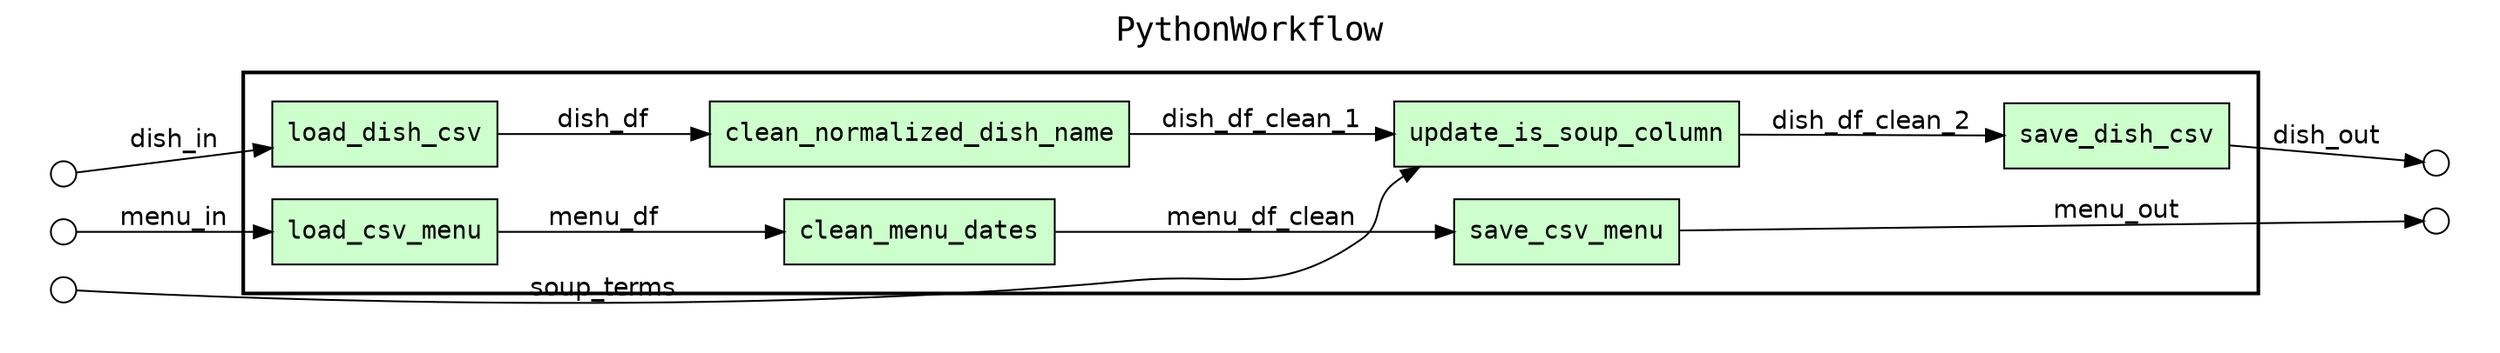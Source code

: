 digraph Workflow {
rankdir=LR
fontname=Courier; fontsize=18; labelloc=t
label=PythonWorkflow
subgraph cluster_workflow_box_outer { label=""; color=black; penwidth=2
subgraph cluster_workflow_box_inner { label=""; color=white
node[shape=box style=filled fillcolor="#CCFFCC" peripheries=1 fontname=Courier]
load_dish_csv
clean_normalized_dish_name
update_is_soup_column
save_dish_csv
load_csv_menu
clean_menu_dates
save_csv_menu
edge[fontname=Helvetica]
load_dish_csv -> clean_normalized_dish_name [label=dish_df]
clean_normalized_dish_name -> update_is_soup_column [label=dish_df_clean_1]
update_is_soup_column -> save_dish_csv [label=dish_df_clean_2]
load_csv_menu -> clean_menu_dates [label=menu_df]
clean_menu_dates -> save_csv_menu [label=menu_df_clean]
}}
subgraph cluster_input_ports_group_outer { label=""; color=white
subgraph cluster_input_ports_group_inner { label=""; color=white
node[shape=circle style=filled fillcolor="#FFFFFF" peripheries=1 fontname=Courier width=0.2]
dish_in_input_port [label=""]
menu_in_input_port [label=""]
soup_terms_input_port [label=""]
}}
subgraph cluster_output_ports_group_outer { label=""; color=white
subgraph cluster_output_ports_group_inner { label=""; color=white
node[shape=circle style=filled fillcolor="#FFFFFF" peripheries=1 fontname=Courier width=0.2]
dish_out_output_port [label=""]
menu_out_output_port [label=""]
}}
edge[fontname=Helvetica]
dish_in_input_port -> load_dish_csv [label=dish_in]
soup_terms_input_port -> update_is_soup_column [label=soup_terms]
menu_in_input_port -> load_csv_menu [label=menu_in]
edge[fontname=Helvetica]
save_dish_csv -> dish_out_output_port [label=dish_out]
save_csv_menu -> menu_out_output_port [label=menu_out]
}
